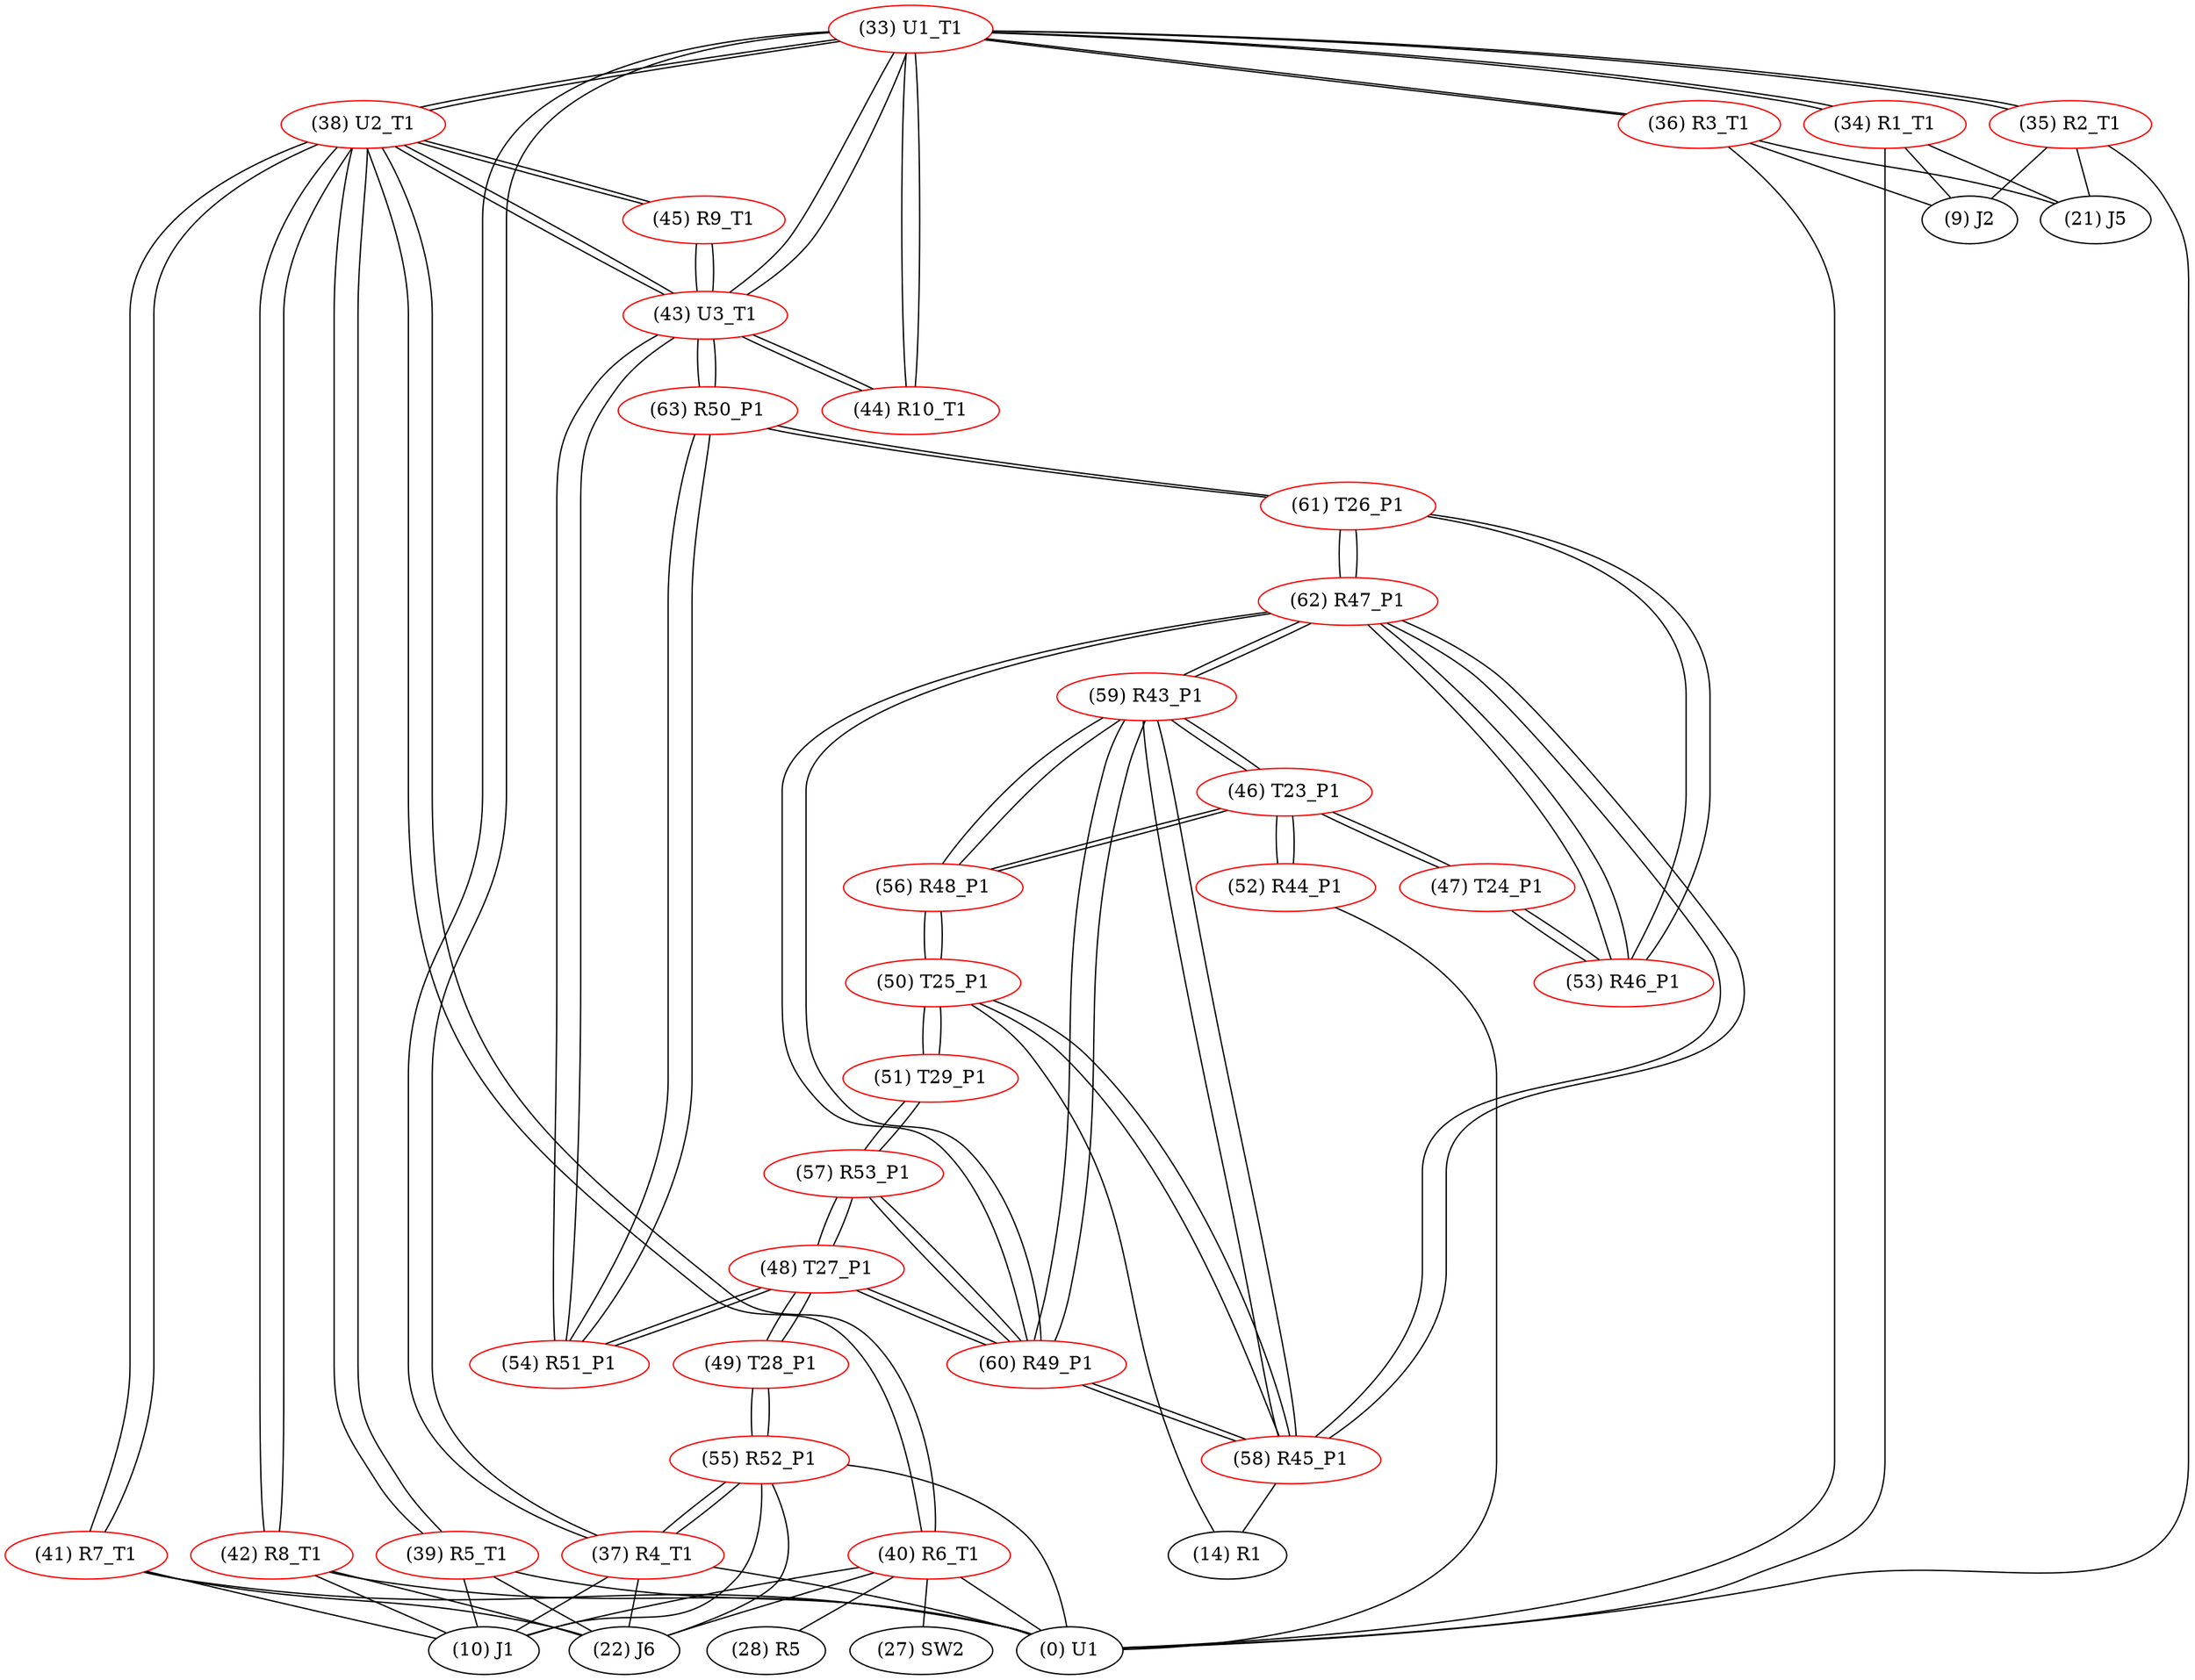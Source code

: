 graph {
	33 [label="(33) U1_T1" color=red]
	38 [label="(38) U2_T1"]
	43 [label="(43) U3_T1"]
	44 [label="(44) R10_T1"]
	37 [label="(37) R4_T1"]
	35 [label="(35) R2_T1"]
	36 [label="(36) R3_T1"]
	34 [label="(34) R1_T1"]
	34 [label="(34) R1_T1" color=red]
	9 [label="(9) J2"]
	21 [label="(21) J5"]
	0 [label="(0) U1"]
	33 [label="(33) U1_T1"]
	35 [label="(35) R2_T1" color=red]
	9 [label="(9) J2"]
	21 [label="(21) J5"]
	0 [label="(0) U1"]
	33 [label="(33) U1_T1"]
	36 [label="(36) R3_T1" color=red]
	21 [label="(21) J5"]
	0 [label="(0) U1"]
	9 [label="(9) J2"]
	33 [label="(33) U1_T1"]
	37 [label="(37) R4_T1" color=red]
	22 [label="(22) J6"]
	0 [label="(0) U1"]
	10 [label="(10) J1"]
	55 [label="(55) R52_P1"]
	33 [label="(33) U1_T1"]
	38 [label="(38) U2_T1" color=red]
	41 [label="(41) R7_T1"]
	42 [label="(42) R8_T1"]
	39 [label="(39) R5_T1"]
	40 [label="(40) R6_T1"]
	43 [label="(43) U3_T1"]
	33 [label="(33) U1_T1"]
	45 [label="(45) R9_T1"]
	39 [label="(39) R5_T1" color=red]
	22 [label="(22) J6"]
	10 [label="(10) J1"]
	0 [label="(0) U1"]
	38 [label="(38) U2_T1"]
	40 [label="(40) R6_T1" color=red]
	10 [label="(10) J1"]
	28 [label="(28) R5"]
	0 [label="(0) U1"]
	22 [label="(22) J6"]
	27 [label="(27) SW2"]
	38 [label="(38) U2_T1"]
	41 [label="(41) R7_T1" color=red]
	22 [label="(22) J6"]
	10 [label="(10) J1"]
	0 [label="(0) U1"]
	38 [label="(38) U2_T1"]
	42 [label="(42) R8_T1" color=red]
	0 [label="(0) U1"]
	22 [label="(22) J6"]
	10 [label="(10) J1"]
	38 [label="(38) U2_T1"]
	43 [label="(43) U3_T1" color=red]
	38 [label="(38) U2_T1"]
	33 [label="(33) U1_T1"]
	45 [label="(45) R9_T1"]
	44 [label="(44) R10_T1"]
	54 [label="(54) R51_P1"]
	63 [label="(63) R50_P1"]
	44 [label="(44) R10_T1" color=red]
	43 [label="(43) U3_T1"]
	33 [label="(33) U1_T1"]
	45 [label="(45) R9_T1" color=red]
	38 [label="(38) U2_T1"]
	43 [label="(43) U3_T1"]
	46 [label="(46) T23_P1" color=red]
	56 [label="(56) R48_P1"]
	59 [label="(59) R43_P1"]
	47 [label="(47) T24_P1"]
	52 [label="(52) R44_P1"]
	47 [label="(47) T24_P1" color=red]
	53 [label="(53) R46_P1"]
	46 [label="(46) T23_P1"]
	48 [label="(48) T27_P1" color=red]
	54 [label="(54) R51_P1"]
	49 [label="(49) T28_P1"]
	57 [label="(57) R53_P1"]
	60 [label="(60) R49_P1"]
	49 [label="(49) T28_P1" color=red]
	55 [label="(55) R52_P1"]
	48 [label="(48) T27_P1"]
	50 [label="(50) T25_P1" color=red]
	51 [label="(51) T29_P1"]
	56 [label="(56) R48_P1"]
	58 [label="(58) R45_P1"]
	14 [label="(14) R1"]
	51 [label="(51) T29_P1" color=red]
	50 [label="(50) T25_P1"]
	57 [label="(57) R53_P1"]
	52 [label="(52) R44_P1" color=red]
	0 [label="(0) U1"]
	46 [label="(46) T23_P1"]
	53 [label="(53) R46_P1" color=red]
	61 [label="(61) T26_P1"]
	62 [label="(62) R47_P1"]
	47 [label="(47) T24_P1"]
	54 [label="(54) R51_P1" color=red]
	48 [label="(48) T27_P1"]
	63 [label="(63) R50_P1"]
	43 [label="(43) U3_T1"]
	55 [label="(55) R52_P1" color=red]
	22 [label="(22) J6"]
	0 [label="(0) U1"]
	10 [label="(10) J1"]
	37 [label="(37) R4_T1"]
	49 [label="(49) T28_P1"]
	56 [label="(56) R48_P1" color=red]
	50 [label="(50) T25_P1"]
	46 [label="(46) T23_P1"]
	59 [label="(59) R43_P1"]
	57 [label="(57) R53_P1" color=red]
	51 [label="(51) T29_P1"]
	48 [label="(48) T27_P1"]
	60 [label="(60) R49_P1"]
	58 [label="(58) R45_P1" color=red]
	62 [label="(62) R47_P1"]
	59 [label="(59) R43_P1"]
	60 [label="(60) R49_P1"]
	50 [label="(50) T25_P1"]
	14 [label="(14) R1"]
	59 [label="(59) R43_P1" color=red]
	56 [label="(56) R48_P1"]
	46 [label="(46) T23_P1"]
	62 [label="(62) R47_P1"]
	58 [label="(58) R45_P1"]
	60 [label="(60) R49_P1"]
	60 [label="(60) R49_P1" color=red]
	62 [label="(62) R47_P1"]
	58 [label="(58) R45_P1"]
	59 [label="(59) R43_P1"]
	48 [label="(48) T27_P1"]
	57 [label="(57) R53_P1"]
	61 [label="(61) T26_P1" color=red]
	63 [label="(63) R50_P1"]
	53 [label="(53) R46_P1"]
	62 [label="(62) R47_P1"]
	62 [label="(62) R47_P1" color=red]
	58 [label="(58) R45_P1"]
	59 [label="(59) R43_P1"]
	60 [label="(60) R49_P1"]
	61 [label="(61) T26_P1"]
	53 [label="(53) R46_P1"]
	63 [label="(63) R50_P1" color=red]
	61 [label="(61) T26_P1"]
	54 [label="(54) R51_P1"]
	43 [label="(43) U3_T1"]
	33 -- 38
	33 -- 43
	33 -- 44
	33 -- 37
	33 -- 35
	33 -- 36
	33 -- 34
	34 -- 9
	34 -- 21
	34 -- 0
	34 -- 33
	35 -- 9
	35 -- 21
	35 -- 0
	35 -- 33
	36 -- 21
	36 -- 0
	36 -- 9
	36 -- 33
	37 -- 22
	37 -- 0
	37 -- 10
	37 -- 55
	37 -- 33
	38 -- 41
	38 -- 42
	38 -- 39
	38 -- 40
	38 -- 43
	38 -- 33
	38 -- 45
	39 -- 22
	39 -- 10
	39 -- 0
	39 -- 38
	40 -- 10
	40 -- 28
	40 -- 0
	40 -- 22
	40 -- 27
	40 -- 38
	41 -- 22
	41 -- 10
	41 -- 0
	41 -- 38
	42 -- 0
	42 -- 22
	42 -- 10
	42 -- 38
	43 -- 38
	43 -- 33
	43 -- 45
	43 -- 44
	43 -- 54
	43 -- 63
	44 -- 43
	44 -- 33
	45 -- 38
	45 -- 43
	46 -- 56
	46 -- 59
	46 -- 47
	46 -- 52
	47 -- 53
	47 -- 46
	48 -- 54
	48 -- 49
	48 -- 57
	48 -- 60
	49 -- 55
	49 -- 48
	50 -- 51
	50 -- 56
	50 -- 58
	50 -- 14
	51 -- 50
	51 -- 57
	52 -- 0
	52 -- 46
	53 -- 61
	53 -- 62
	53 -- 47
	54 -- 48
	54 -- 63
	54 -- 43
	55 -- 22
	55 -- 0
	55 -- 10
	55 -- 37
	55 -- 49
	56 -- 50
	56 -- 46
	56 -- 59
	57 -- 51
	57 -- 48
	57 -- 60
	58 -- 62
	58 -- 59
	58 -- 60
	58 -- 50
	58 -- 14
	59 -- 56
	59 -- 46
	59 -- 62
	59 -- 58
	59 -- 60
	60 -- 62
	60 -- 58
	60 -- 59
	60 -- 48
	60 -- 57
	61 -- 63
	61 -- 53
	61 -- 62
	62 -- 58
	62 -- 59
	62 -- 60
	62 -- 61
	62 -- 53
	63 -- 61
	63 -- 54
	63 -- 43
}